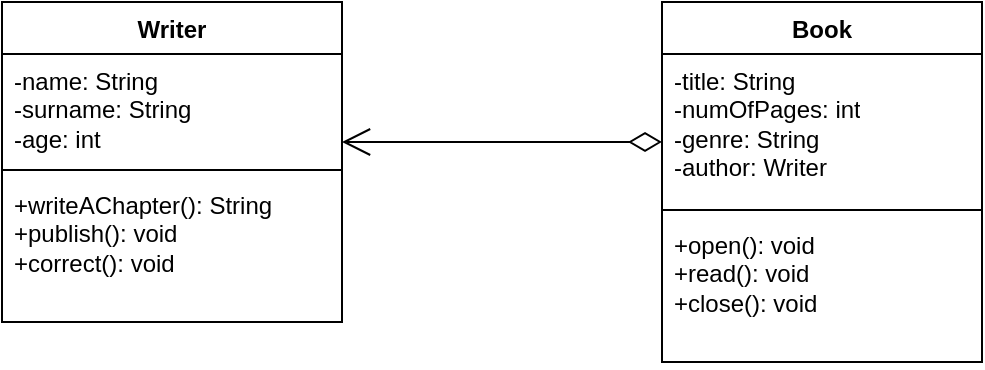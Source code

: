 <mxfile version="24.9.1">
  <diagram name="Strona-1" id="R9v6EbKo91zwUH0VRnxI">
    <mxGraphModel dx="957" dy="426" grid="1" gridSize="10" guides="1" tooltips="1" connect="1" arrows="1" fold="1" page="1" pageScale="1" pageWidth="827" pageHeight="1169" math="0" shadow="0">
      <root>
        <mxCell id="0" />
        <mxCell id="1" parent="0" />
        <mxCell id="RoVSj_tBiFaYesN0-PBI-1" value="Writer" style="swimlane;fontStyle=1;align=center;verticalAlign=top;childLayout=stackLayout;horizontal=1;startSize=26;horizontalStack=0;resizeParent=1;resizeParentMax=0;resizeLast=0;collapsible=1;marginBottom=0;whiteSpace=wrap;html=1;" vertex="1" parent="1">
          <mxGeometry x="160" y="300" width="170" height="160" as="geometry" />
        </mxCell>
        <mxCell id="RoVSj_tBiFaYesN0-PBI-2" value="-name: String&lt;div&gt;-surname: String&lt;/div&gt;&lt;div&gt;-age: int&lt;/div&gt;" style="text;strokeColor=none;fillColor=none;align=left;verticalAlign=top;spacingLeft=4;spacingRight=4;overflow=hidden;rotatable=0;points=[[0,0.5],[1,0.5]];portConstraint=eastwest;whiteSpace=wrap;html=1;" vertex="1" parent="RoVSj_tBiFaYesN0-PBI-1">
          <mxGeometry y="26" width="170" height="54" as="geometry" />
        </mxCell>
        <mxCell id="RoVSj_tBiFaYesN0-PBI-3" value="" style="line;strokeWidth=1;fillColor=none;align=left;verticalAlign=middle;spacingTop=-1;spacingLeft=3;spacingRight=3;rotatable=0;labelPosition=right;points=[];portConstraint=eastwest;strokeColor=inherit;" vertex="1" parent="RoVSj_tBiFaYesN0-PBI-1">
          <mxGeometry y="80" width="170" height="8" as="geometry" />
        </mxCell>
        <mxCell id="RoVSj_tBiFaYesN0-PBI-4" value="+writeAChapter(): String&lt;div&gt;+publish(): void&lt;/div&gt;&lt;div&gt;+correct(): void&lt;br&gt;&lt;div&gt;&lt;br&gt;&lt;/div&gt;&lt;/div&gt;" style="text;strokeColor=none;fillColor=none;align=left;verticalAlign=top;spacingLeft=4;spacingRight=4;overflow=hidden;rotatable=0;points=[[0,0.5],[1,0.5]];portConstraint=eastwest;whiteSpace=wrap;html=1;" vertex="1" parent="RoVSj_tBiFaYesN0-PBI-1">
          <mxGeometry y="88" width="170" height="72" as="geometry" />
        </mxCell>
        <mxCell id="RoVSj_tBiFaYesN0-PBI-5" value="Book" style="swimlane;fontStyle=1;align=center;verticalAlign=top;childLayout=stackLayout;horizontal=1;startSize=26;horizontalStack=0;resizeParent=1;resizeParentMax=0;resizeLast=0;collapsible=1;marginBottom=0;whiteSpace=wrap;html=1;" vertex="1" parent="1">
          <mxGeometry x="490" y="300" width="160" height="180" as="geometry" />
        </mxCell>
        <mxCell id="RoVSj_tBiFaYesN0-PBI-6" value="-title: String&lt;div&gt;-numOfPages: int&lt;/div&gt;&lt;div&gt;-genre: String&lt;/div&gt;&lt;div&gt;-author: Writer&lt;br&gt;&lt;div&gt;&lt;br&gt;&lt;/div&gt;&lt;/div&gt;" style="text;strokeColor=none;fillColor=none;align=left;verticalAlign=top;spacingLeft=4;spacingRight=4;overflow=hidden;rotatable=0;points=[[0,0.5],[1,0.5]];portConstraint=eastwest;whiteSpace=wrap;html=1;" vertex="1" parent="RoVSj_tBiFaYesN0-PBI-5">
          <mxGeometry y="26" width="160" height="74" as="geometry" />
        </mxCell>
        <mxCell id="RoVSj_tBiFaYesN0-PBI-7" value="" style="line;strokeWidth=1;fillColor=none;align=left;verticalAlign=middle;spacingTop=-1;spacingLeft=3;spacingRight=3;rotatable=0;labelPosition=right;points=[];portConstraint=eastwest;strokeColor=inherit;" vertex="1" parent="RoVSj_tBiFaYesN0-PBI-5">
          <mxGeometry y="100" width="160" height="8" as="geometry" />
        </mxCell>
        <mxCell id="RoVSj_tBiFaYesN0-PBI-8" value="+open(): void&lt;div&gt;+read(): void&lt;/div&gt;&lt;div&gt;+close(): void&lt;/div&gt;" style="text;strokeColor=none;fillColor=none;align=left;verticalAlign=top;spacingLeft=4;spacingRight=4;overflow=hidden;rotatable=0;points=[[0,0.5],[1,0.5]];portConstraint=eastwest;whiteSpace=wrap;html=1;" vertex="1" parent="RoVSj_tBiFaYesN0-PBI-5">
          <mxGeometry y="108" width="160" height="72" as="geometry" />
        </mxCell>
        <mxCell id="RoVSj_tBiFaYesN0-PBI-13" value="" style="endArrow=open;html=1;endSize=12;startArrow=diamondThin;startSize=14;startFill=0;edgeStyle=orthogonalEdgeStyle;align=left;verticalAlign=bottom;rounded=0;" edge="1" parent="1">
          <mxGeometry x="-1" y="3" relative="1" as="geometry">
            <mxPoint x="490" y="370" as="sourcePoint" />
            <mxPoint x="330" y="370" as="targetPoint" />
          </mxGeometry>
        </mxCell>
      </root>
    </mxGraphModel>
  </diagram>
</mxfile>
